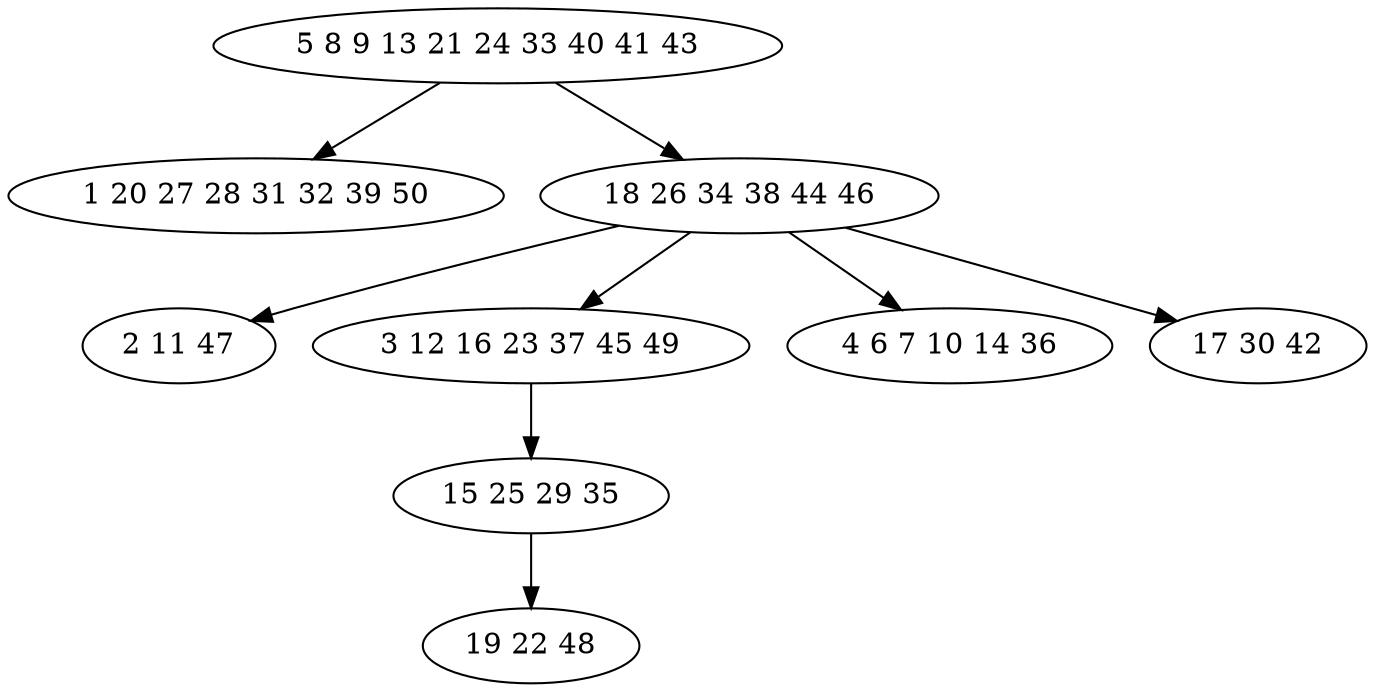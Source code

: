 digraph true_tree {
	"0" -> "1"
	"0" -> "2"
	"2" -> "3"
	"2" -> "4"
	"2" -> "5"
	"4" -> "6"
	"6" -> "7"
	"2" -> "8"
	"0" [label="5 8 9 13 21 24 33 40 41 43"];
	"1" [label="1 20 27 28 31 32 39 50"];
	"2" [label="18 26 34 38 44 46"];
	"3" [label="2 11 47"];
	"4" [label="3 12 16 23 37 45 49"];
	"5" [label="4 6 7 10 14 36"];
	"6" [label="15 25 29 35"];
	"7" [label="19 22 48"];
	"8" [label="17 30 42"];
}
